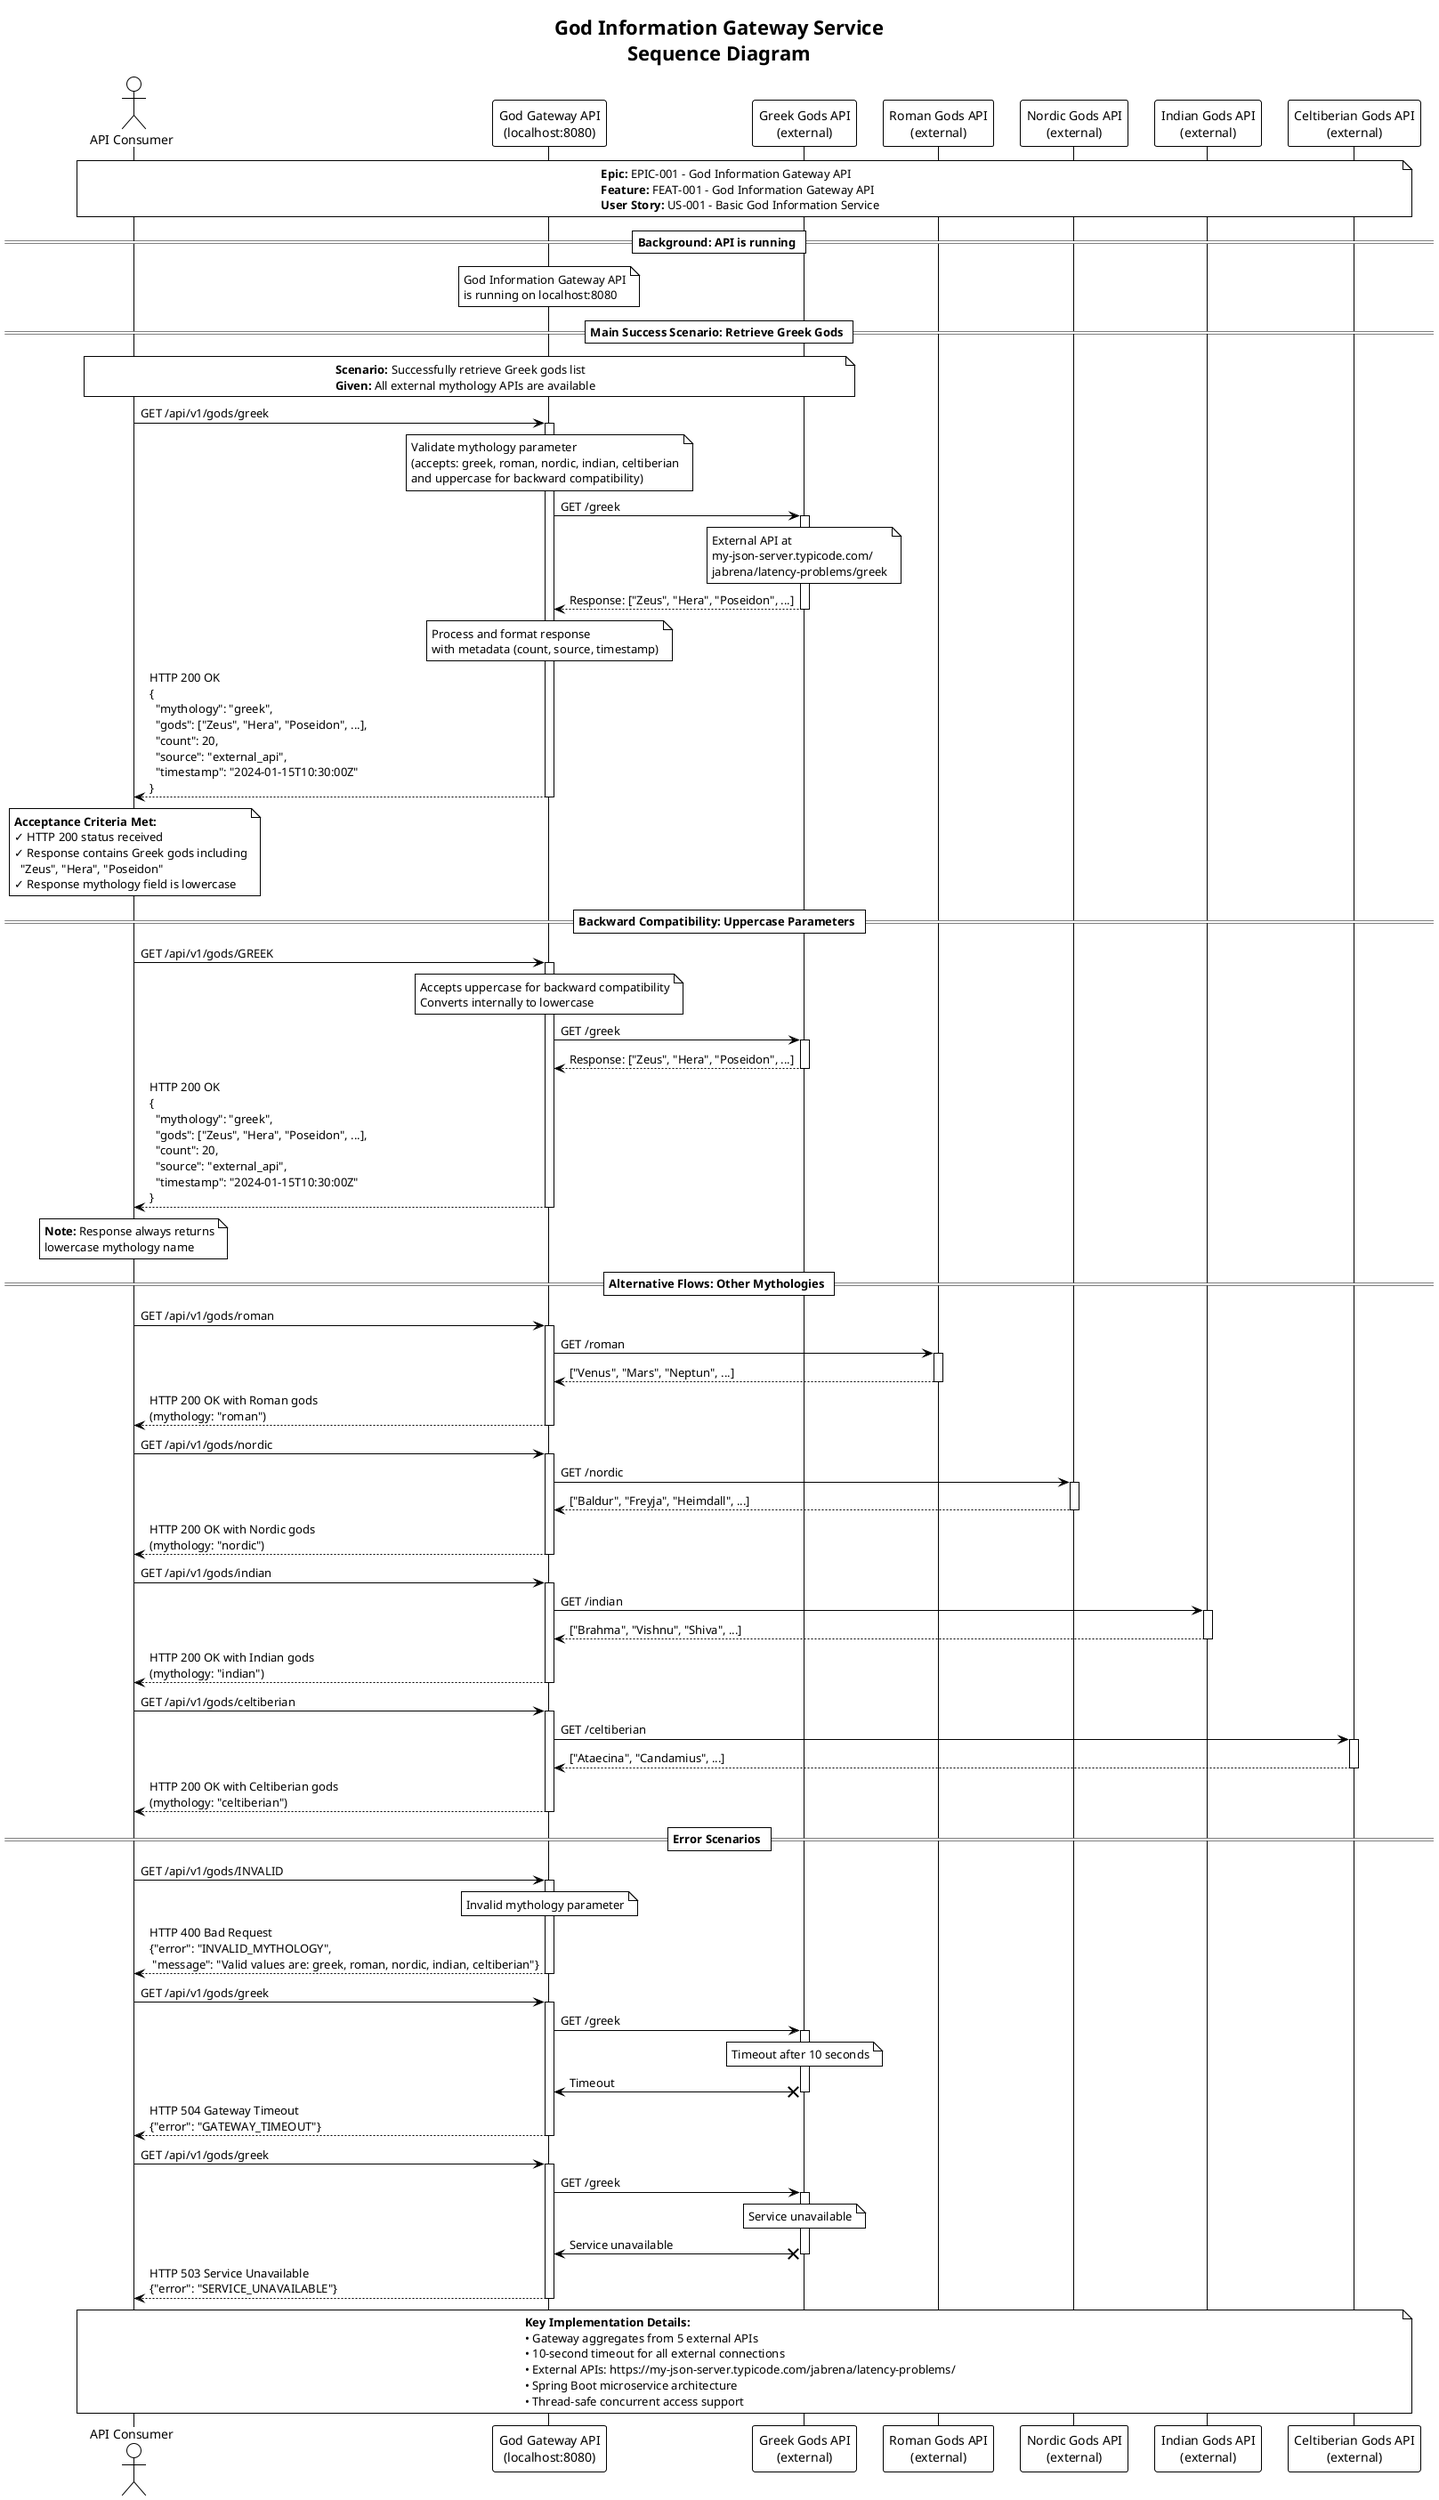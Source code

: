 @startuml God_Information_Gateway_Service
!theme plain
title God Information Gateway Service\nSequence Diagram

' Epic: EPIC-001 - God Information Gateway API
' Feature: FEAT-001 - God Information Gateway API
' User Story: US-001 - Basic God Information Service

actor "API Consumer" as Client
participant "God Gateway API\n(localhost:8080)" as Gateway
participant "Greek Gods API\n(external)" as Greek
participant "Roman Gods API\n(external)" as Roman
participant "Nordic Gods API\n(external)" as Nordic
participant "Indian Gods API\n(external)" as Indian
participant "Celtiberian Gods API\n(external)" as Celtiberian

note over Client, Celtiberian
  **Epic:** EPIC-001 - God Information Gateway API
  **Feature:** FEAT-001 - God Information Gateway API
  **User Story:** US-001 - Basic God Information Service
end note

== Background: API is running ==
note over Gateway : God Information Gateway API\nis running on localhost:8080

== Main Success Scenario: Retrieve Greek Gods ==
note over Client, Greek : **Scenario:** Successfully retrieve Greek gods list\n**Given:** All external mythology APIs are available

Client -> Gateway : GET /api/v1/gods/greek
activate Gateway

note over Gateway : Validate mythology parameter\n(accepts: greek, roman, nordic, indian, celtiberian\nand uppercase for backward compatibility)

Gateway -> Greek : GET /greek
activate Greek
note over Greek : External API at\nmy-json-server.typicode.com/\njabrena/latency-problems/greek
Greek --> Gateway : Response: ["Zeus", "Hera", "Poseidon", ...]
deactivate Greek

note over Gateway : Process and format response\nwith metadata (count, source, timestamp)

Gateway --> Client : HTTP 200 OK\n{\n  "mythology": "greek",\n  "gods": ["Zeus", "Hera", "Poseidon", ...],\n  "count": 20,\n  "source": "external_api",\n  "timestamp": "2024-01-15T10:30:00Z"\n}
deactivate Gateway

note over Client : **Acceptance Criteria Met:**\n✓ HTTP 200 status received\n✓ Response contains Greek gods including\n  "Zeus", "Hera", "Poseidon"\n✓ Response mythology field is lowercase

== Backward Compatibility: Uppercase Parameters ==

Client -> Gateway : GET /api/v1/gods/GREEK
activate Gateway

note over Gateway : Accepts uppercase for backward compatibility\nConverts internally to lowercase

Gateway -> Greek : GET /greek
activate Greek
Greek --> Gateway : Response: ["Zeus", "Hera", "Poseidon", ...]
deactivate Greek

Gateway --> Client : HTTP 200 OK\n{\n  "mythology": "greek",\n  "gods": ["Zeus", "Hera", "Poseidon", ...],\n  "count": 20,\n  "source": "external_api",\n  "timestamp": "2024-01-15T10:30:00Z"\n}
deactivate Gateway

note over Client : **Note:** Response always returns\nlowercase mythology name

== Alternative Flows: Other Mythologies ==

Client -> Gateway : GET /api/v1/gods/roman
activate Gateway
Gateway -> Roman : GET /roman
activate Roman
Roman --> Gateway : ["Venus", "Mars", "Neptun", ...]
deactivate Roman
Gateway --> Client : HTTP 200 OK with Roman gods\n(mythology: "roman")
deactivate Gateway

Client -> Gateway : GET /api/v1/gods/nordic
activate Gateway
Gateway -> Nordic : GET /nordic
activate Nordic
Nordic --> Gateway : ["Baldur", "Freyja", "Heimdall", ...]
deactivate Nordic
Gateway --> Client : HTTP 200 OK with Nordic gods\n(mythology: "nordic")
deactivate Gateway

Client -> Gateway : GET /api/v1/gods/indian
activate Gateway
Gateway -> Indian : GET /indian
activate Indian
Indian --> Gateway : ["Brahma", "Vishnu", "Shiva", ...]
deactivate Indian
Gateway --> Client : HTTP 200 OK with Indian gods\n(mythology: "indian")
deactivate Gateway

Client -> Gateway : GET /api/v1/gods/celtiberian
activate Gateway
Gateway -> Celtiberian : GET /celtiberian
activate Celtiberian
Celtiberian --> Gateway : ["Ataecina", "Candamius", ...]
deactivate Celtiberian
Gateway --> Client : HTTP 200 OK with Celtiberian gods\n(mythology: "celtiberian")
deactivate Gateway

== Error Scenarios ==

' Invalid mythology parameter
Client -> Gateway : GET /api/v1/gods/INVALID
activate Gateway
note over Gateway : Invalid mythology parameter
Gateway --> Client : HTTP 400 Bad Request\n{"error": "INVALID_MYTHOLOGY",\n "message": "Valid values are: greek, roman, nordic, indian, celtiberian"}
deactivate Gateway

' Timeout scenario
Client -> Gateway : GET /api/v1/gods/greek
activate Gateway
Gateway -> Greek : GET /greek
activate Greek
note over Greek : Timeout after 10 seconds
Gateway <-x Greek : Timeout
deactivate Greek
Gateway --> Client : HTTP 504 Gateway Timeout\n{"error": "GATEWAY_TIMEOUT"}
deactivate Gateway

' Service unavailable scenario
Client -> Gateway : GET /api/v1/gods/greek
activate Gateway
Gateway -> Greek : GET /greek
activate Greek
note over Greek : Service unavailable
Gateway <-x Greek : Service unavailable
deactivate Greek
Gateway --> Client : HTTP 503 Service Unavailable\n{"error": "SERVICE_UNAVAILABLE"}
deactivate Gateway

note over Client, Celtiberian
  **Key Implementation Details:**
  • Gateway aggregates from 5 external APIs
  • 10-second timeout for all external connections
  • External APIs: https://my-json-server.typicode.com/jabrena/latency-problems/
  • Spring Boot microservice architecture
  • Thread-safe concurrent access support
end note

@enduml

